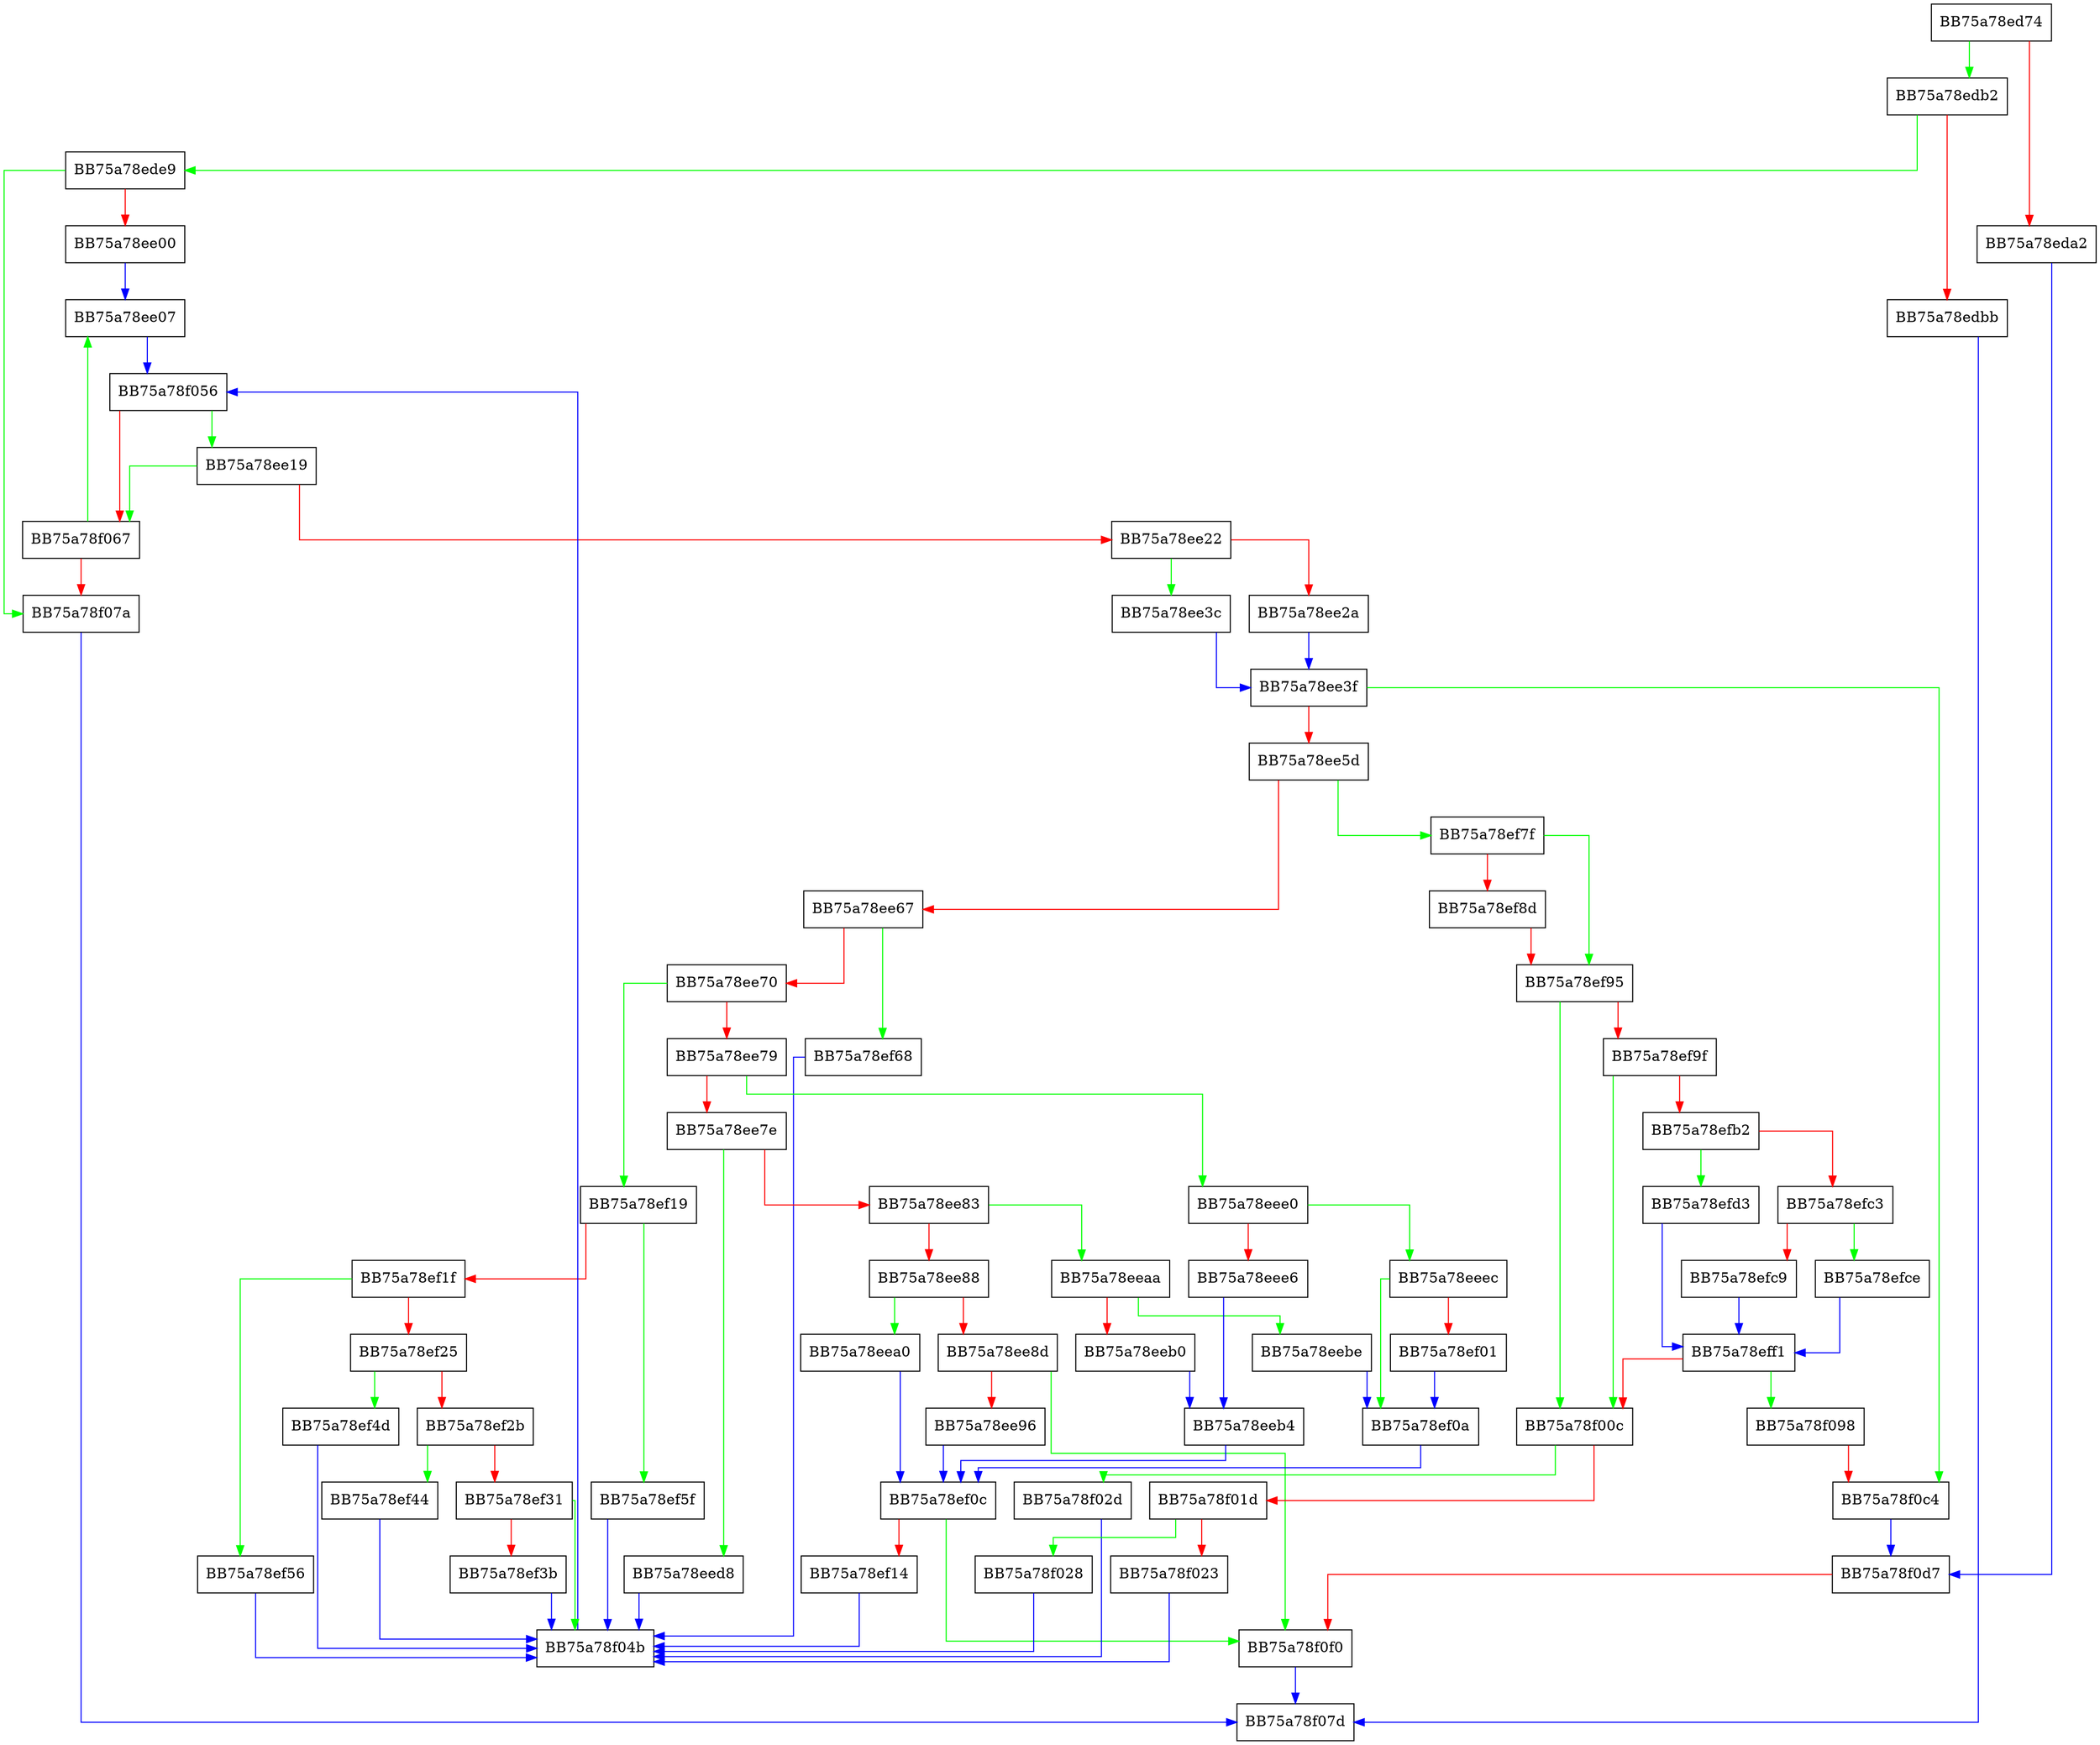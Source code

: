 digraph process {
  node [shape="box"];
  graph [splines=ortho];
  BB75a78ed74 -> BB75a78edb2 [color="green"];
  BB75a78ed74 -> BB75a78eda2 [color="red"];
  BB75a78eda2 -> BB75a78f0d7 [color="blue"];
  BB75a78edb2 -> BB75a78ede9 [color="green"];
  BB75a78edb2 -> BB75a78edbb [color="red"];
  BB75a78edbb -> BB75a78f07d [color="blue"];
  BB75a78ede9 -> BB75a78f07a [color="green"];
  BB75a78ede9 -> BB75a78ee00 [color="red"];
  BB75a78ee00 -> BB75a78ee07 [color="blue"];
  BB75a78ee07 -> BB75a78f056 [color="blue"];
  BB75a78ee19 -> BB75a78f067 [color="green"];
  BB75a78ee19 -> BB75a78ee22 [color="red"];
  BB75a78ee22 -> BB75a78ee3c [color="green"];
  BB75a78ee22 -> BB75a78ee2a [color="red"];
  BB75a78ee2a -> BB75a78ee3f [color="blue"];
  BB75a78ee3c -> BB75a78ee3f [color="blue"];
  BB75a78ee3f -> BB75a78f0c4 [color="green"];
  BB75a78ee3f -> BB75a78ee5d [color="red"];
  BB75a78ee5d -> BB75a78ef7f [color="green"];
  BB75a78ee5d -> BB75a78ee67 [color="red"];
  BB75a78ee67 -> BB75a78ef68 [color="green"];
  BB75a78ee67 -> BB75a78ee70 [color="red"];
  BB75a78ee70 -> BB75a78ef19 [color="green"];
  BB75a78ee70 -> BB75a78ee79 [color="red"];
  BB75a78ee79 -> BB75a78eee0 [color="green"];
  BB75a78ee79 -> BB75a78ee7e [color="red"];
  BB75a78ee7e -> BB75a78eed8 [color="green"];
  BB75a78ee7e -> BB75a78ee83 [color="red"];
  BB75a78ee83 -> BB75a78eeaa [color="green"];
  BB75a78ee83 -> BB75a78ee88 [color="red"];
  BB75a78ee88 -> BB75a78eea0 [color="green"];
  BB75a78ee88 -> BB75a78ee8d [color="red"];
  BB75a78ee8d -> BB75a78f0f0 [color="green"];
  BB75a78ee8d -> BB75a78ee96 [color="red"];
  BB75a78ee96 -> BB75a78ef0c [color="blue"];
  BB75a78eea0 -> BB75a78ef0c [color="blue"];
  BB75a78eeaa -> BB75a78eebe [color="green"];
  BB75a78eeaa -> BB75a78eeb0 [color="red"];
  BB75a78eeb0 -> BB75a78eeb4 [color="blue"];
  BB75a78eeb4 -> BB75a78ef0c [color="blue"];
  BB75a78eebe -> BB75a78ef0a [color="blue"];
  BB75a78eed8 -> BB75a78f04b [color="blue"];
  BB75a78eee0 -> BB75a78eeec [color="green"];
  BB75a78eee0 -> BB75a78eee6 [color="red"];
  BB75a78eee6 -> BB75a78eeb4 [color="blue"];
  BB75a78eeec -> BB75a78ef0a [color="green"];
  BB75a78eeec -> BB75a78ef01 [color="red"];
  BB75a78ef01 -> BB75a78ef0a [color="blue"];
  BB75a78ef0a -> BB75a78ef0c [color="blue"];
  BB75a78ef0c -> BB75a78f0f0 [color="green"];
  BB75a78ef0c -> BB75a78ef14 [color="red"];
  BB75a78ef14 -> BB75a78f04b [color="blue"];
  BB75a78ef19 -> BB75a78ef5f [color="green"];
  BB75a78ef19 -> BB75a78ef1f [color="red"];
  BB75a78ef1f -> BB75a78ef56 [color="green"];
  BB75a78ef1f -> BB75a78ef25 [color="red"];
  BB75a78ef25 -> BB75a78ef4d [color="green"];
  BB75a78ef25 -> BB75a78ef2b [color="red"];
  BB75a78ef2b -> BB75a78ef44 [color="green"];
  BB75a78ef2b -> BB75a78ef31 [color="red"];
  BB75a78ef31 -> BB75a78f04b [color="green"];
  BB75a78ef31 -> BB75a78ef3b [color="red"];
  BB75a78ef3b -> BB75a78f04b [color="blue"];
  BB75a78ef44 -> BB75a78f04b [color="blue"];
  BB75a78ef4d -> BB75a78f04b [color="blue"];
  BB75a78ef56 -> BB75a78f04b [color="blue"];
  BB75a78ef5f -> BB75a78f04b [color="blue"];
  BB75a78ef68 -> BB75a78f04b [color="blue"];
  BB75a78ef7f -> BB75a78ef95 [color="green"];
  BB75a78ef7f -> BB75a78ef8d [color="red"];
  BB75a78ef8d -> BB75a78ef95 [color="red"];
  BB75a78ef95 -> BB75a78f00c [color="green"];
  BB75a78ef95 -> BB75a78ef9f [color="red"];
  BB75a78ef9f -> BB75a78f00c [color="green"];
  BB75a78ef9f -> BB75a78efb2 [color="red"];
  BB75a78efb2 -> BB75a78efd3 [color="green"];
  BB75a78efb2 -> BB75a78efc3 [color="red"];
  BB75a78efc3 -> BB75a78efce [color="green"];
  BB75a78efc3 -> BB75a78efc9 [color="red"];
  BB75a78efc9 -> BB75a78eff1 [color="blue"];
  BB75a78efce -> BB75a78eff1 [color="blue"];
  BB75a78efd3 -> BB75a78eff1 [color="blue"];
  BB75a78eff1 -> BB75a78f098 [color="green"];
  BB75a78eff1 -> BB75a78f00c [color="red"];
  BB75a78f00c -> BB75a78f02d [color="green"];
  BB75a78f00c -> BB75a78f01d [color="red"];
  BB75a78f01d -> BB75a78f028 [color="green"];
  BB75a78f01d -> BB75a78f023 [color="red"];
  BB75a78f023 -> BB75a78f04b [color="blue"];
  BB75a78f028 -> BB75a78f04b [color="blue"];
  BB75a78f02d -> BB75a78f04b [color="blue"];
  BB75a78f04b -> BB75a78f056 [color="blue"];
  BB75a78f056 -> BB75a78ee19 [color="green"];
  BB75a78f056 -> BB75a78f067 [color="red"];
  BB75a78f067 -> BB75a78ee07 [color="green"];
  BB75a78f067 -> BB75a78f07a [color="red"];
  BB75a78f07a -> BB75a78f07d [color="blue"];
  BB75a78f098 -> BB75a78f0c4 [color="red"];
  BB75a78f0c4 -> BB75a78f0d7 [color="blue"];
  BB75a78f0d7 -> BB75a78f0f0 [color="red"];
  BB75a78f0f0 -> BB75a78f07d [color="blue"];
}